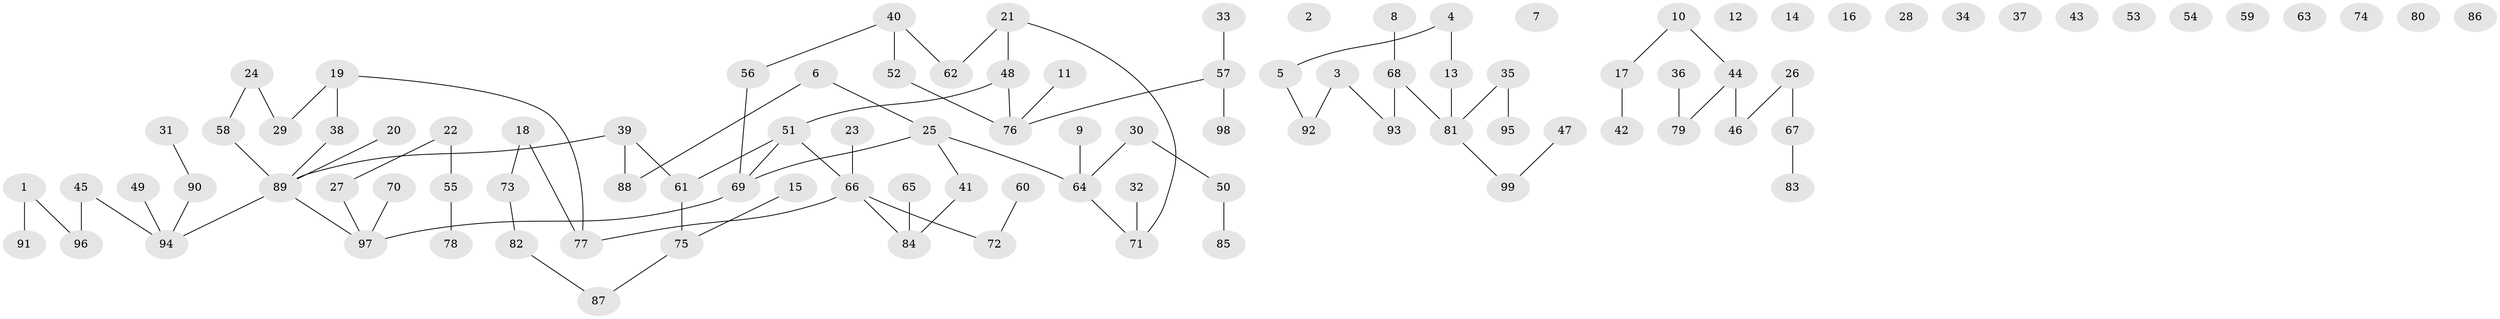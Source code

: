 // coarse degree distribution, {0: 0.41025641025641024, 1: 0.2564102564102564, 2: 0.1794871794871795, 3: 0.05128205128205128, 5: 0.05128205128205128, 4: 0.05128205128205128}
// Generated by graph-tools (version 1.1) at 2025/44/03/04/25 21:44:03]
// undirected, 99 vertices, 90 edges
graph export_dot {
graph [start="1"]
  node [color=gray90,style=filled];
  1;
  2;
  3;
  4;
  5;
  6;
  7;
  8;
  9;
  10;
  11;
  12;
  13;
  14;
  15;
  16;
  17;
  18;
  19;
  20;
  21;
  22;
  23;
  24;
  25;
  26;
  27;
  28;
  29;
  30;
  31;
  32;
  33;
  34;
  35;
  36;
  37;
  38;
  39;
  40;
  41;
  42;
  43;
  44;
  45;
  46;
  47;
  48;
  49;
  50;
  51;
  52;
  53;
  54;
  55;
  56;
  57;
  58;
  59;
  60;
  61;
  62;
  63;
  64;
  65;
  66;
  67;
  68;
  69;
  70;
  71;
  72;
  73;
  74;
  75;
  76;
  77;
  78;
  79;
  80;
  81;
  82;
  83;
  84;
  85;
  86;
  87;
  88;
  89;
  90;
  91;
  92;
  93;
  94;
  95;
  96;
  97;
  98;
  99;
  1 -- 91;
  1 -- 96;
  3 -- 92;
  3 -- 93;
  4 -- 5;
  4 -- 13;
  5 -- 92;
  6 -- 25;
  6 -- 88;
  8 -- 68;
  9 -- 64;
  10 -- 17;
  10 -- 44;
  11 -- 76;
  13 -- 81;
  15 -- 75;
  17 -- 42;
  18 -- 73;
  18 -- 77;
  19 -- 29;
  19 -- 38;
  19 -- 77;
  20 -- 89;
  21 -- 48;
  21 -- 62;
  21 -- 71;
  22 -- 27;
  22 -- 55;
  23 -- 66;
  24 -- 29;
  24 -- 58;
  25 -- 41;
  25 -- 64;
  25 -- 69;
  26 -- 46;
  26 -- 67;
  27 -- 97;
  30 -- 50;
  30 -- 64;
  31 -- 90;
  32 -- 71;
  33 -- 57;
  35 -- 81;
  35 -- 95;
  36 -- 79;
  38 -- 89;
  39 -- 61;
  39 -- 88;
  39 -- 89;
  40 -- 52;
  40 -- 56;
  40 -- 62;
  41 -- 84;
  44 -- 46;
  44 -- 79;
  45 -- 94;
  45 -- 96;
  47 -- 99;
  48 -- 51;
  48 -- 76;
  49 -- 94;
  50 -- 85;
  51 -- 61;
  51 -- 66;
  51 -- 69;
  52 -- 76;
  55 -- 78;
  56 -- 69;
  57 -- 76;
  57 -- 98;
  58 -- 89;
  60 -- 72;
  61 -- 75;
  64 -- 71;
  65 -- 84;
  66 -- 72;
  66 -- 77;
  66 -- 84;
  67 -- 83;
  68 -- 81;
  68 -- 93;
  69 -- 97;
  70 -- 97;
  73 -- 82;
  75 -- 87;
  81 -- 99;
  82 -- 87;
  89 -- 94;
  89 -- 97;
  90 -- 94;
}
